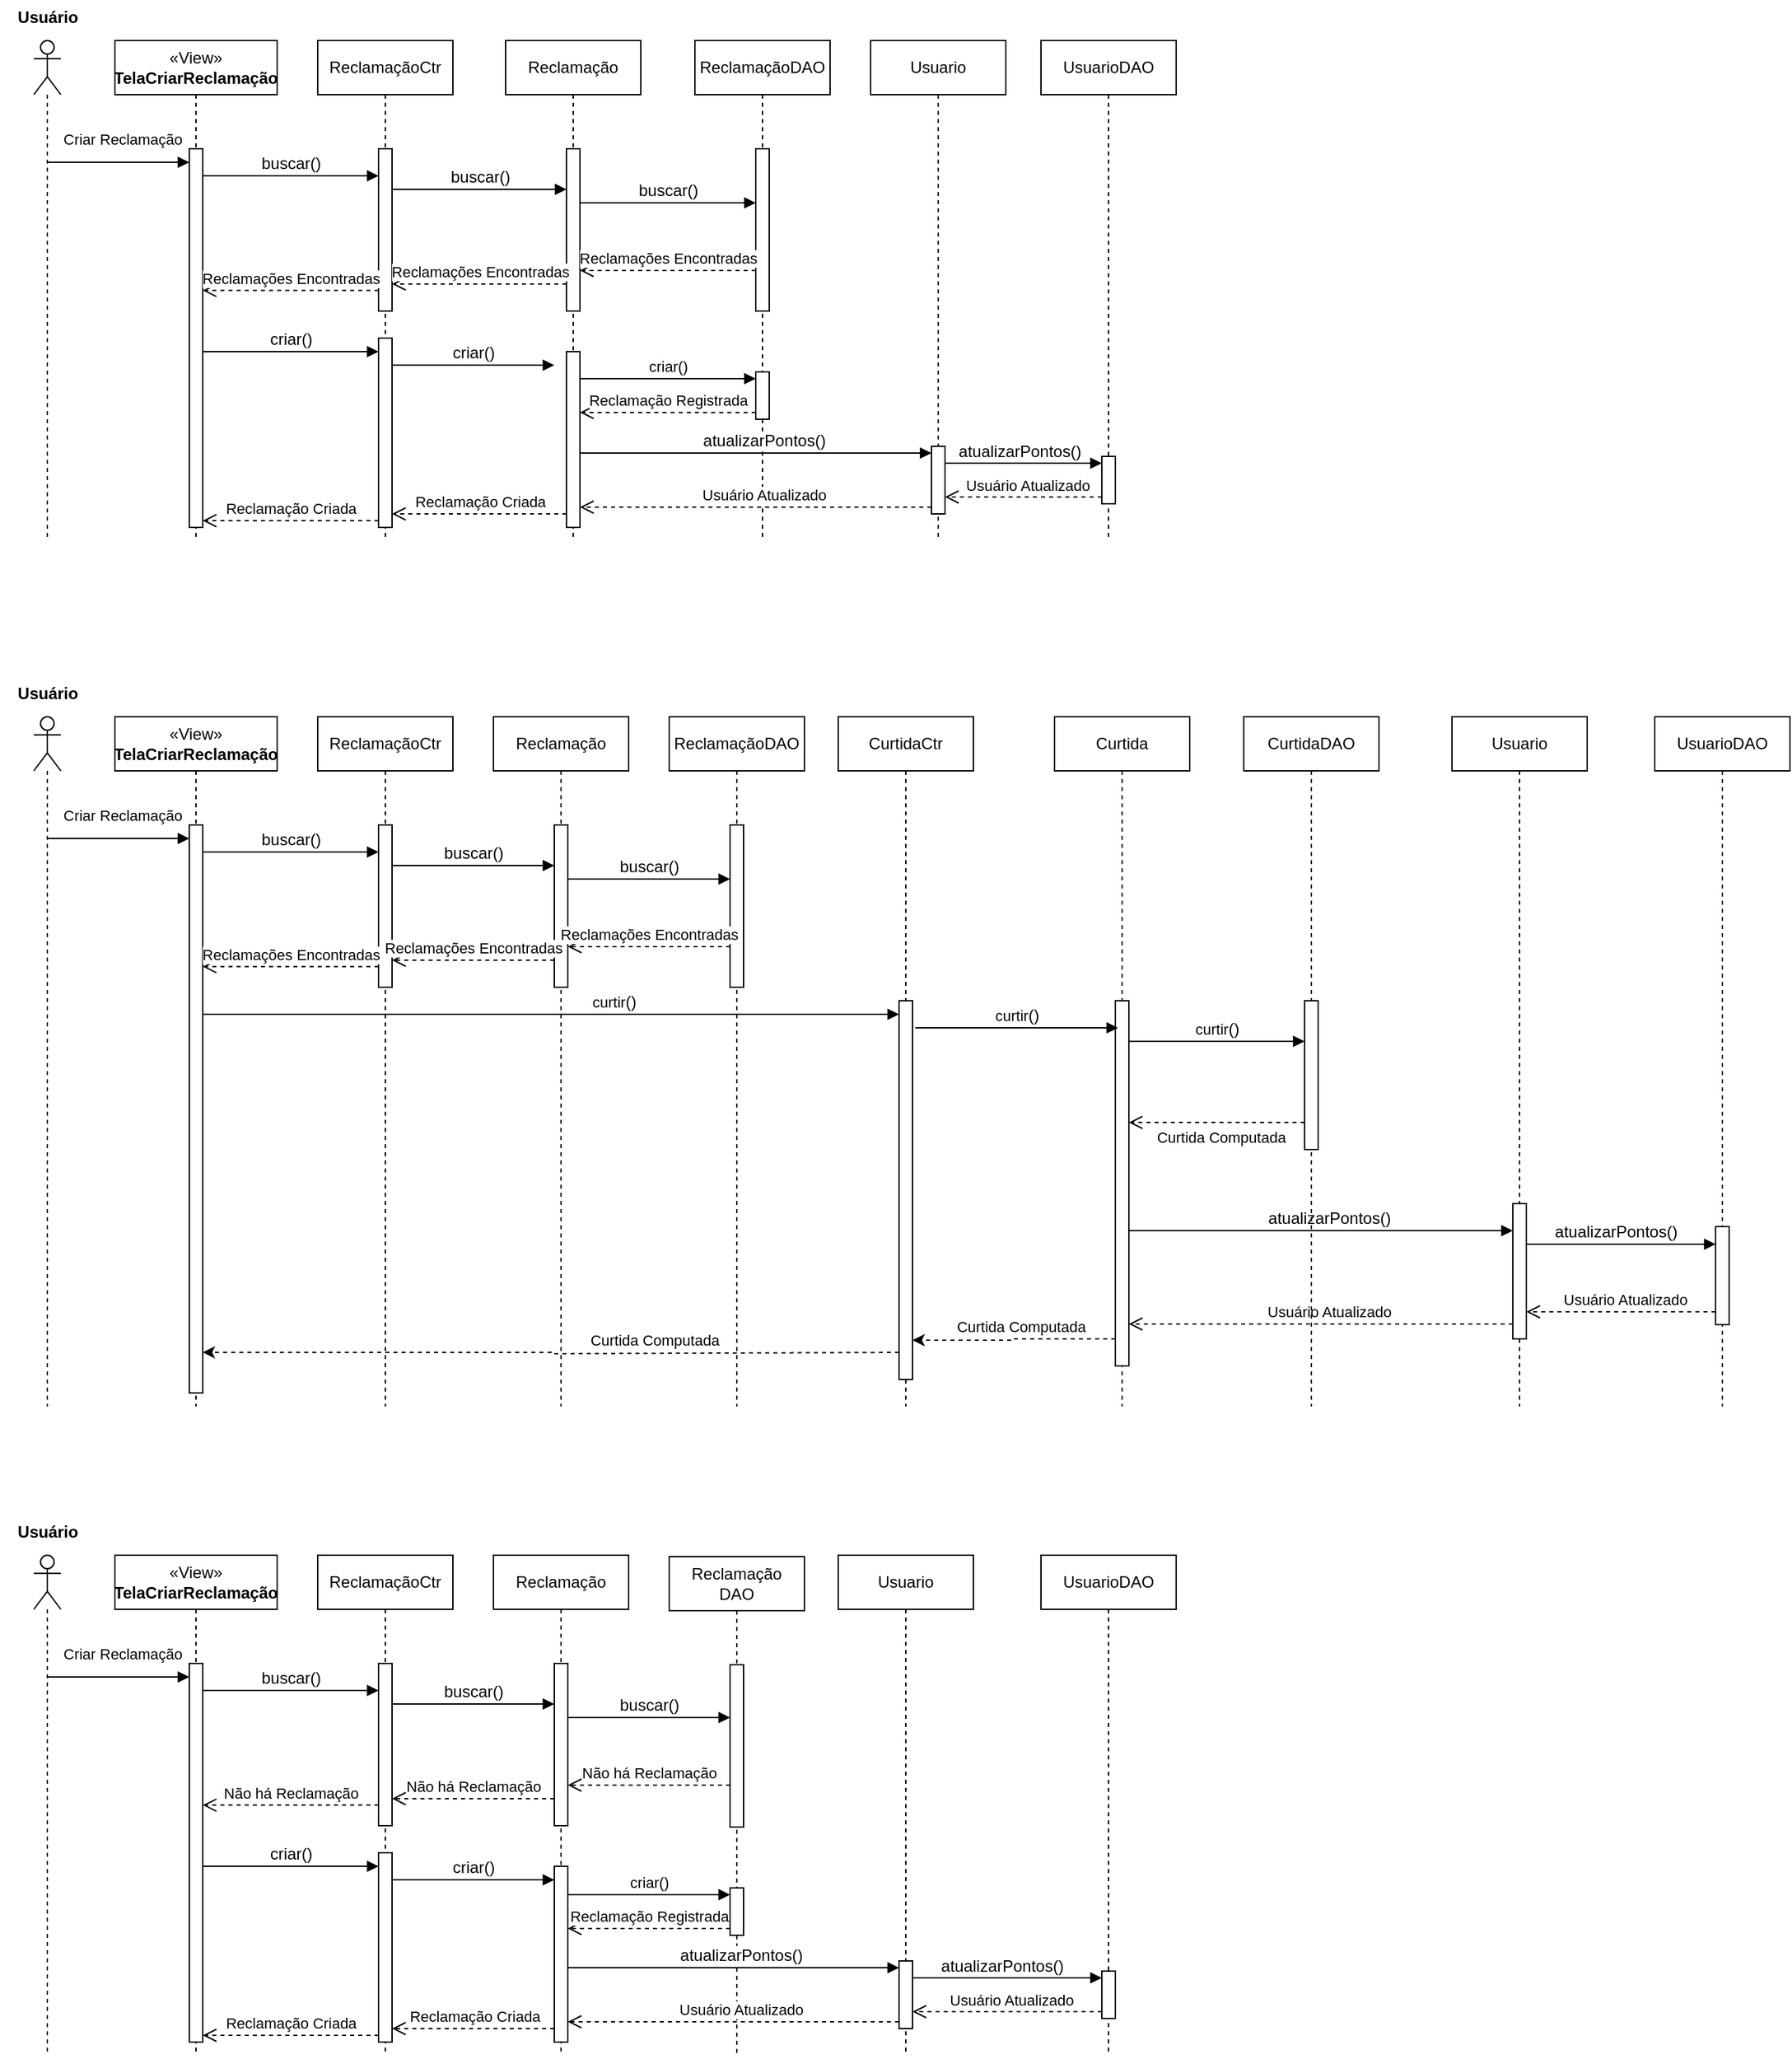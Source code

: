 <mxfile version="24.7.17">
  <diagram name="Página-1" id="Nm1Fz7t73D1OGTeDfmak">
    <mxGraphModel dx="3404" dy="870" grid="1" gridSize="10" guides="1" tooltips="1" connect="1" arrows="1" fold="1" page="1" pageScale="1" pageWidth="827" pageHeight="1169" math="0" shadow="0">
      <root>
        <mxCell id="0" />
        <mxCell id="1" parent="0" />
        <mxCell id="8YJoVrMXhFkuWjcxH3iJ-1" value="" style="shape=umlLifeline;perimeter=lifelinePerimeter;whiteSpace=wrap;html=1;container=1;dropTarget=0;collapsible=0;recursiveResize=0;outlineConnect=0;portConstraint=eastwest;newEdgeStyle={&quot;curved&quot;:0,&quot;rounded&quot;:0};participant=umlActor;" parent="1" vertex="1">
          <mxGeometry x="-1629" y="200" width="20" height="370" as="geometry" />
        </mxCell>
        <mxCell id="8YJoVrMXhFkuWjcxH3iJ-2" value="«View»&lt;br&gt;&lt;b&gt;TelaCriarReclamação&lt;/b&gt;" style="shape=umlLifeline;perimeter=lifelinePerimeter;whiteSpace=wrap;html=1;container=1;dropTarget=0;collapsible=0;recursiveResize=0;outlineConnect=0;portConstraint=eastwest;newEdgeStyle={&quot;curved&quot;:0,&quot;rounded&quot;:0};" parent="1" vertex="1">
          <mxGeometry x="-1569" y="200" width="120" height="370" as="geometry" />
        </mxCell>
        <mxCell id="8YJoVrMXhFkuWjcxH3iJ-11" value="" style="html=1;points=[[0,0,0,0,5],[0,1,0,0,-5],[1,0,0,0,5],[1,1,0,0,-5]];perimeter=orthogonalPerimeter;outlineConnect=0;targetShapes=umlLifeline;portConstraint=eastwest;newEdgeStyle={&quot;curved&quot;:0,&quot;rounded&quot;:0};" parent="8YJoVrMXhFkuWjcxH3iJ-2" vertex="1">
          <mxGeometry x="55" y="80" width="10" height="280" as="geometry" />
        </mxCell>
        <mxCell id="8YJoVrMXhFkuWjcxH3iJ-3" value="&lt;span style=&quot;font-family: Helvetica; font-size: 12px; font-style: normal; font-variant-ligatures: normal; font-variant-caps: normal; font-weight: 400; letter-spacing: normal; orphans: 2; text-align: center; text-indent: 0px; text-transform: none; widows: 2; word-spacing: 0px; -webkit-text-stroke-width: 0px; white-space: nowrap; text-decoration-thickness: initial; text-decoration-style: initial; text-decoration-color: initial; float: none; display: inline !important;&quot;&gt;Reclamação&lt;/span&gt;" style="shape=umlLifeline;perimeter=lifelinePerimeter;whiteSpace=wrap;html=1;container=1;dropTarget=0;collapsible=0;recursiveResize=0;outlineConnect=0;portConstraint=eastwest;newEdgeStyle={&quot;curved&quot;:0,&quot;rounded&quot;:0};" parent="1" vertex="1">
          <mxGeometry x="-1280" y="200" width="100" height="370" as="geometry" />
        </mxCell>
        <mxCell id="8YJoVrMXhFkuWjcxH3iJ-17" value="" style="html=1;points=[[0,0,0,0,5],[0,1,0,0,-5],[1,0,0,0,5],[1,1,0,0,-5]];perimeter=orthogonalPerimeter;outlineConnect=0;targetShapes=umlLifeline;portConstraint=eastwest;newEdgeStyle={&quot;curved&quot;:0,&quot;rounded&quot;:0};" parent="8YJoVrMXhFkuWjcxH3iJ-3" vertex="1">
          <mxGeometry x="45" y="230" width="10" height="130" as="geometry" />
        </mxCell>
        <mxCell id="Itz8E9hRGJA2VsY3wR06-3" value="" style="html=1;points=[[0,0,0,0,5],[0,1,0,0,-5],[1,0,0,0,5],[1,1,0,0,-5]];perimeter=orthogonalPerimeter;outlineConnect=0;targetShapes=umlLifeline;portConstraint=eastwest;newEdgeStyle={&quot;curved&quot;:0,&quot;rounded&quot;:0};" parent="8YJoVrMXhFkuWjcxH3iJ-3" vertex="1">
          <mxGeometry x="45" y="80" width="10" height="120" as="geometry" />
        </mxCell>
        <mxCell id="8YJoVrMXhFkuWjcxH3iJ-4" value="Reclamação&lt;span style=&quot;background-color: initial;&quot;&gt;DAO&lt;/span&gt;" style="shape=umlLifeline;perimeter=lifelinePerimeter;whiteSpace=wrap;html=1;container=1;dropTarget=0;collapsible=0;recursiveResize=0;outlineConnect=0;portConstraint=eastwest;newEdgeStyle={&quot;curved&quot;:0,&quot;rounded&quot;:0};" parent="1" vertex="1">
          <mxGeometry x="-1140" y="200" width="100" height="370" as="geometry" />
        </mxCell>
        <mxCell id="8YJoVrMXhFkuWjcxH3iJ-21" value="" style="html=1;points=[[0,0,0,0,5],[0,1,0,0,-5],[1,0,0,0,5],[1,1,0,0,-5]];perimeter=orthogonalPerimeter;outlineConnect=0;targetShapes=umlLifeline;portConstraint=eastwest;newEdgeStyle={&quot;curved&quot;:0,&quot;rounded&quot;:0};" parent="8YJoVrMXhFkuWjcxH3iJ-4" vertex="1">
          <mxGeometry x="45" y="245" width="10" height="35" as="geometry" />
        </mxCell>
        <mxCell id="Itz8E9hRGJA2VsY3wR06-4" value="" style="html=1;points=[[0,0,0,0,5],[0,1,0,0,-5],[1,0,0,0,5],[1,1,0,0,-5]];perimeter=orthogonalPerimeter;outlineConnect=0;targetShapes=umlLifeline;portConstraint=eastwest;newEdgeStyle={&quot;curved&quot;:0,&quot;rounded&quot;:0};" parent="8YJoVrMXhFkuWjcxH3iJ-4" vertex="1">
          <mxGeometry x="45" y="80" width="10" height="120" as="geometry" />
        </mxCell>
        <mxCell id="8YJoVrMXhFkuWjcxH3iJ-5" value="&lt;span style=&quot;text-wrap: nowrap;&quot;&gt;ReclamaçãoCtr&lt;/span&gt;" style="shape=umlLifeline;perimeter=lifelinePerimeter;whiteSpace=wrap;html=1;container=1;dropTarget=0;collapsible=0;recursiveResize=0;outlineConnect=0;portConstraint=eastwest;newEdgeStyle={&quot;curved&quot;:0,&quot;rounded&quot;:0};" parent="1" vertex="1">
          <mxGeometry x="-1419" y="200" width="100" height="370" as="geometry" />
        </mxCell>
        <mxCell id="8YJoVrMXhFkuWjcxH3iJ-14" value="" style="html=1;points=[[0,0,0,0,5],[0,1,0,0,-5],[1,0,0,0,5],[1,1,0,0,-5]];perimeter=orthogonalPerimeter;outlineConnect=0;targetShapes=umlLifeline;portConstraint=eastwest;newEdgeStyle={&quot;curved&quot;:0,&quot;rounded&quot;:0};" parent="8YJoVrMXhFkuWjcxH3iJ-5" vertex="1">
          <mxGeometry x="45" y="220" width="10" height="140" as="geometry" />
        </mxCell>
        <mxCell id="MWtMTN-vaptqBk0fMwmd-2" value="" style="html=1;points=[[0,0,0,0,5],[0,1,0,0,-5],[1,0,0,0,5],[1,1,0,0,-5]];perimeter=orthogonalPerimeter;outlineConnect=0;targetShapes=umlLifeline;portConstraint=eastwest;newEdgeStyle={&quot;curved&quot;:0,&quot;rounded&quot;:0};" parent="8YJoVrMXhFkuWjcxH3iJ-5" vertex="1">
          <mxGeometry x="45" y="80" width="10" height="120" as="geometry" />
        </mxCell>
        <mxCell id="8YJoVrMXhFkuWjcxH3iJ-6" value="Criar Reclamação" style="endArrow=block;endFill=1;html=1;edgeStyle=orthogonalEdgeStyle;align=left;verticalAlign=top;rounded=0;entryX=-0.166;entryY=0.047;entryDx=0;entryDy=0;entryPerimeter=0;" parent="1" edge="1">
          <mxGeometry x="-0.808" y="30" relative="1" as="geometry">
            <mxPoint x="-1619.071" y="290" as="sourcePoint" />
            <mxPoint x="-1514" y="290" as="targetPoint" />
            <mxPoint as="offset" />
            <Array as="points">
              <mxPoint x="-1534" y="290" />
              <mxPoint x="-1534" y="290" />
            </Array>
          </mxGeometry>
        </mxCell>
        <mxCell id="8YJoVrMXhFkuWjcxH3iJ-8" value="&lt;span style=&quot;font-family: Helvetica; font-size: 12px; font-style: normal; font-variant-ligatures: normal; font-variant-caps: normal; font-weight: 400; letter-spacing: normal; orphans: 2; text-align: center; text-indent: 0px; text-transform: none; widows: 2; word-spacing: 0px; -webkit-text-stroke-width: 0px; white-space: nowrap; text-decoration-thickness: initial; text-decoration-style: initial; text-decoration-color: initial; float: none; display: inline !important;&quot;&gt;Usuario&lt;/span&gt;" style="shape=umlLifeline;perimeter=lifelinePerimeter;whiteSpace=wrap;html=1;container=1;dropTarget=0;collapsible=0;recursiveResize=0;outlineConnect=0;portConstraint=eastwest;newEdgeStyle={&quot;curved&quot;:0,&quot;rounded&quot;:0};" parent="1" vertex="1">
          <mxGeometry x="-1010" y="200" width="100" height="370" as="geometry" />
        </mxCell>
        <mxCell id="8YJoVrMXhFkuWjcxH3iJ-27" value="" style="html=1;points=[[0,0,0,0,5],[0,1,0,0,-5],[1,0,0,0,5],[1,1,0,0,-5]];perimeter=orthogonalPerimeter;outlineConnect=0;targetShapes=umlLifeline;portConstraint=eastwest;newEdgeStyle={&quot;curved&quot;:0,&quot;rounded&quot;:0};" parent="8YJoVrMXhFkuWjcxH3iJ-8" vertex="1">
          <mxGeometry x="45" y="300" width="10" height="50" as="geometry" />
        </mxCell>
        <mxCell id="8YJoVrMXhFkuWjcxH3iJ-9" value="&lt;span style=&quot;text-wrap: nowrap;&quot;&gt;Usuario&lt;/span&gt;DAO" style="shape=umlLifeline;perimeter=lifelinePerimeter;whiteSpace=wrap;html=1;container=1;dropTarget=0;collapsible=0;recursiveResize=0;outlineConnect=0;portConstraint=eastwest;newEdgeStyle={&quot;curved&quot;:0,&quot;rounded&quot;:0};" parent="1" vertex="1">
          <mxGeometry x="-884" y="200" width="100" height="370" as="geometry" />
        </mxCell>
        <mxCell id="8YJoVrMXhFkuWjcxH3iJ-30" value="" style="html=1;points=[[0,0,0,0,5],[0,1,0,0,-5],[1,0,0,0,5],[1,1,0,0,-5]];perimeter=orthogonalPerimeter;outlineConnect=0;targetShapes=umlLifeline;portConstraint=eastwest;newEdgeStyle={&quot;curved&quot;:0,&quot;rounded&quot;:0};" parent="8YJoVrMXhFkuWjcxH3iJ-9" vertex="1">
          <mxGeometry x="45" y="307.5" width="10" height="35" as="geometry" />
        </mxCell>
        <mxCell id="8YJoVrMXhFkuWjcxH3iJ-10" value="Usuário" style="text;align=center;fontStyle=1;verticalAlign=middle;spacingLeft=3;spacingRight=3;strokeColor=none;rotatable=0;points=[[0,0.5],[1,0.5]];portConstraint=eastwest;html=1;" parent="1" vertex="1">
          <mxGeometry x="-1654" y="170" width="70" height="26" as="geometry" />
        </mxCell>
        <mxCell id="8YJoVrMXhFkuWjcxH3iJ-18" value="&lt;span style=&quot;font-size: 12px; text-align: left;&quot;&gt;criar()&lt;/span&gt;" style="html=1;verticalAlign=bottom;endArrow=block;curved=0;rounded=0;" parent="1" edge="1">
          <mxGeometry relative="1" as="geometry">
            <mxPoint x="-1364" y="440" as="sourcePoint" />
            <mxPoint as="offset" />
            <mxPoint x="-1244" y="440" as="targetPoint" />
          </mxGeometry>
        </mxCell>
        <mxCell id="8YJoVrMXhFkuWjcxH3iJ-22" value="criar()" style="html=1;verticalAlign=bottom;endArrow=block;curved=0;rounded=0;entryX=0;entryY=0;entryDx=0;entryDy=5;" parent="1" source="8YJoVrMXhFkuWjcxH3iJ-17" target="8YJoVrMXhFkuWjcxH3iJ-21" edge="1">
          <mxGeometry relative="1" as="geometry">
            <mxPoint x="-1154" y="395" as="sourcePoint" />
          </mxGeometry>
        </mxCell>
        <mxCell id="8YJoVrMXhFkuWjcxH3iJ-23" value="Reclamação Registrada" style="html=1;verticalAlign=bottom;endArrow=open;dashed=1;endSize=8;curved=0;rounded=0;exitX=0;exitY=1;exitDx=0;exitDy=-5;" parent="1" source="8YJoVrMXhFkuWjcxH3iJ-21" target="8YJoVrMXhFkuWjcxH3iJ-17" edge="1">
          <mxGeometry relative="1" as="geometry">
            <mxPoint x="-1219" y="415" as="targetPoint" />
          </mxGeometry>
        </mxCell>
        <mxCell id="8YJoVrMXhFkuWjcxH3iJ-28" value="&lt;span style=&quot;font-size: 12px; text-align: left;&quot;&gt;atualizarPontos()&lt;/span&gt;" style="html=1;verticalAlign=bottom;endArrow=block;curved=0;rounded=0;entryX=0;entryY=0;entryDx=0;entryDy=5;entryPerimeter=0;" parent="1" source="8YJoVrMXhFkuWjcxH3iJ-17" target="8YJoVrMXhFkuWjcxH3iJ-27" edge="1">
          <mxGeometry x="0.042" relative="1" as="geometry">
            <mxPoint x="-1014" y="445" as="sourcePoint" />
            <mxPoint as="offset" />
            <mxPoint x="-1014" y="500" as="targetPoint" />
            <Array as="points" />
          </mxGeometry>
        </mxCell>
        <mxCell id="8YJoVrMXhFkuWjcxH3iJ-31" value="&lt;span style=&quot;font-size: 12px; text-align: left;&quot;&gt;atualizarPontos()&lt;/span&gt;" style="html=1;verticalAlign=bottom;endArrow=block;curved=0;rounded=0;entryX=0;entryY=0;entryDx=0;entryDy=5;" parent="1" source="8YJoVrMXhFkuWjcxH3iJ-27" target="8YJoVrMXhFkuWjcxH3iJ-30" edge="1">
          <mxGeometry x="-0.06" relative="1" as="geometry">
            <mxPoint x="-868" y="465" as="sourcePoint" />
            <mxPoint as="offset" />
          </mxGeometry>
        </mxCell>
        <mxCell id="8YJoVrMXhFkuWjcxH3iJ-19" value="Reclamação Criada" style="html=1;verticalAlign=bottom;endArrow=open;dashed=1;endSize=8;curved=0;rounded=0;" parent="1" edge="1" source="8YJoVrMXhFkuWjcxH3iJ-17">
          <mxGeometry x="-0.005" relative="1" as="geometry">
            <mxPoint x="-1364" y="550" as="targetPoint" />
            <mxPoint as="offset" />
            <mxPoint x="-1244" y="550.0" as="sourcePoint" />
            <Array as="points">
              <mxPoint x="-1304" y="550" />
            </Array>
          </mxGeometry>
        </mxCell>
        <mxCell id="8YJoVrMXhFkuWjcxH3iJ-16" value="Reclamação Criada" style="html=1;verticalAlign=bottom;endArrow=open;dashed=1;endSize=8;curved=0;rounded=0;exitX=0;exitY=1;exitDx=0;exitDy=-5;entryX=1;entryY=1;entryDx=0;entryDy=-5;entryPerimeter=0;exitPerimeter=0;" parent="1" source="8YJoVrMXhFkuWjcxH3iJ-14" target="8YJoVrMXhFkuWjcxH3iJ-11" edge="1">
          <mxGeometry relative="1" as="geometry">
            <mxPoint x="-1504" y="550.0" as="targetPoint" />
            <mxPoint x="-1374" y="550.0" as="sourcePoint" />
          </mxGeometry>
        </mxCell>
        <mxCell id="Itz8E9hRGJA2VsY3wR06-1" value="Usuário Atualizado" style="html=1;verticalAlign=bottom;endArrow=open;dashed=1;endSize=8;curved=0;rounded=0;exitX=0;exitY=1;exitDx=0;exitDy=-5;exitPerimeter=0;" parent="1" source="8YJoVrMXhFkuWjcxH3iJ-27" target="8YJoVrMXhFkuWjcxH3iJ-17" edge="1">
          <mxGeometry x="-0.042" relative="1" as="geometry">
            <mxPoint x="-1229" y="545" as="targetPoint" />
            <mxPoint as="offset" />
            <mxPoint x="-989" y="545" as="sourcePoint" />
          </mxGeometry>
        </mxCell>
        <mxCell id="Itz8E9hRGJA2VsY3wR06-2" value="Usuário Atualizado" style="html=1;verticalAlign=bottom;endArrow=open;dashed=1;endSize=8;curved=0;rounded=0;exitX=0;exitY=1;exitDx=0;exitDy=-5;exitPerimeter=0;" parent="1" source="8YJoVrMXhFkuWjcxH3iJ-30" target="8YJoVrMXhFkuWjcxH3iJ-27" edge="1">
          <mxGeometry x="-0.042" relative="1" as="geometry">
            <mxPoint x="-1054" y="597" as="targetPoint" />
            <mxPoint as="offset" />
            <mxPoint x="-814" y="597" as="sourcePoint" />
          </mxGeometry>
        </mxCell>
        <mxCell id="Itz8E9hRGJA2VsY3wR06-7" value="&lt;span style=&quot;font-size: 12px; text-align: left;&quot;&gt;criar()&lt;/span&gt;" style="html=1;verticalAlign=bottom;endArrow=block;curved=0;rounded=0;" parent="1" target="8YJoVrMXhFkuWjcxH3iJ-14" edge="1">
          <mxGeometry relative="1" as="geometry">
            <mxPoint x="-1504" y="430" as="sourcePoint" />
            <mxPoint as="offset" />
            <mxPoint x="-1384" y="430" as="targetPoint" />
          </mxGeometry>
        </mxCell>
        <mxCell id="Itz8E9hRGJA2VsY3wR06-8" value="&lt;span style=&quot;font-size: 12px; text-align: left;&quot;&gt;buscar()&lt;/span&gt;" style="html=1;verticalAlign=bottom;endArrow=block;curved=0;rounded=0;" parent="1" target="MWtMTN-vaptqBk0fMwmd-2" edge="1">
          <mxGeometry relative="1" as="geometry">
            <mxPoint x="-1504" y="300" as="sourcePoint" />
            <mxPoint as="offset" />
            <mxPoint x="-1384" y="300" as="targetPoint" />
          </mxGeometry>
        </mxCell>
        <mxCell id="Itz8E9hRGJA2VsY3wR06-10" value="&lt;span style=&quot;font-size: 12px; text-align: left;&quot;&gt;buscar()&lt;/span&gt;" style="html=1;verticalAlign=bottom;endArrow=block;curved=0;rounded=0;" parent="1" edge="1" target="Itz8E9hRGJA2VsY3wR06-3">
          <mxGeometry relative="1" as="geometry">
            <mxPoint x="-1364" y="310" as="sourcePoint" />
            <mxPoint as="offset" />
            <mxPoint x="-1244" y="310" as="targetPoint" />
          </mxGeometry>
        </mxCell>
        <mxCell id="Itz8E9hRGJA2VsY3wR06-11" value="&lt;span style=&quot;font-size: 12px; text-align: left;&quot;&gt;buscar()&lt;/span&gt;" style="html=1;verticalAlign=bottom;endArrow=block;curved=0;rounded=0;" parent="1" edge="1">
          <mxGeometry relative="1" as="geometry">
            <mxPoint x="-1225" y="320" as="sourcePoint" />
            <mxPoint as="offset" />
            <mxPoint x="-1095" y="320" as="targetPoint" />
          </mxGeometry>
        </mxCell>
        <mxCell id="Itz8E9hRGJA2VsY3wR06-12" value="Reclamações Encontradas" style="html=1;verticalAlign=bottom;endArrow=open;dashed=1;endSize=8;curved=0;rounded=0;" parent="1" edge="1">
          <mxGeometry relative="1" as="geometry">
            <mxPoint x="-1225" y="370" as="targetPoint" />
            <mxPoint x="-1095" y="370" as="sourcePoint" />
          </mxGeometry>
        </mxCell>
        <mxCell id="Itz8E9hRGJA2VsY3wR06-13" value="Reclamações Encontradas" style="html=1;verticalAlign=bottom;endArrow=open;dashed=1;endSize=8;curved=0;rounded=0;" parent="1" edge="1" source="Itz8E9hRGJA2VsY3wR06-3">
          <mxGeometry relative="1" as="geometry">
            <mxPoint x="-1364" y="380" as="targetPoint" />
            <mxPoint x="-1244" y="380" as="sourcePoint" />
          </mxGeometry>
        </mxCell>
        <mxCell id="Itz8E9hRGJA2VsY3wR06-14" value="Reclamações Encontradas" style="html=1;verticalAlign=bottom;endArrow=open;dashed=1;endSize=8;curved=0;rounded=0;" parent="1" target="8YJoVrMXhFkuWjcxH3iJ-11" edge="1">
          <mxGeometry relative="1" as="geometry">
            <mxPoint x="-1494" y="384.8" as="targetPoint" />
            <mxPoint x="-1374" y="384.8" as="sourcePoint" />
          </mxGeometry>
        </mxCell>
        <mxCell id="Itz8E9hRGJA2VsY3wR06-51" value="" style="shape=umlLifeline;perimeter=lifelinePerimeter;whiteSpace=wrap;html=1;container=1;dropTarget=0;collapsible=0;recursiveResize=0;outlineConnect=0;portConstraint=eastwest;newEdgeStyle={&quot;curved&quot;:0,&quot;rounded&quot;:0};participant=umlActor;" parent="1" vertex="1">
          <mxGeometry x="-1629" y="1320" width="20" height="370" as="geometry" />
        </mxCell>
        <mxCell id="Itz8E9hRGJA2VsY3wR06-52" value="«View»&lt;br&gt;&lt;b&gt;TelaCriarReclamação&lt;/b&gt;" style="shape=umlLifeline;perimeter=lifelinePerimeter;whiteSpace=wrap;html=1;container=1;dropTarget=0;collapsible=0;recursiveResize=0;outlineConnect=0;portConstraint=eastwest;newEdgeStyle={&quot;curved&quot;:0,&quot;rounded&quot;:0};" parent="1" vertex="1">
          <mxGeometry x="-1569" y="1320" width="120" height="370" as="geometry" />
        </mxCell>
        <mxCell id="Itz8E9hRGJA2VsY3wR06-53" value="" style="html=1;points=[[0,0,0,0,5],[0,1,0,0,-5],[1,0,0,0,5],[1,1,0,0,-5]];perimeter=orthogonalPerimeter;outlineConnect=0;targetShapes=umlLifeline;portConstraint=eastwest;newEdgeStyle={&quot;curved&quot;:0,&quot;rounded&quot;:0};" parent="Itz8E9hRGJA2VsY3wR06-52" vertex="1">
          <mxGeometry x="55" y="80" width="10" height="280" as="geometry" />
        </mxCell>
        <mxCell id="Itz8E9hRGJA2VsY3wR06-54" value="&lt;span style=&quot;font-family: Helvetica; font-size: 12px; font-style: normal; font-variant-ligatures: normal; font-variant-caps: normal; font-weight: 400; letter-spacing: normal; orphans: 2; text-align: center; text-indent: 0px; text-transform: none; widows: 2; word-spacing: 0px; -webkit-text-stroke-width: 0px; white-space: nowrap; text-decoration-thickness: initial; text-decoration-style: initial; text-decoration-color: initial; float: none; display: inline !important;&quot;&gt;Reclamação&lt;/span&gt;" style="shape=umlLifeline;perimeter=lifelinePerimeter;whiteSpace=wrap;html=1;container=1;dropTarget=0;collapsible=0;recursiveResize=0;outlineConnect=0;portConstraint=eastwest;newEdgeStyle={&quot;curved&quot;:0,&quot;rounded&quot;:0};" parent="1" vertex="1">
          <mxGeometry x="-1289" y="1320" width="100" height="370" as="geometry" />
        </mxCell>
        <mxCell id="Itz8E9hRGJA2VsY3wR06-55" value="" style="html=1;points=[[0,0,0,0,5],[0,1,0,0,-5],[1,0,0,0,5],[1,1,0,0,-5]];perimeter=orthogonalPerimeter;outlineConnect=0;targetShapes=umlLifeline;portConstraint=eastwest;newEdgeStyle={&quot;curved&quot;:0,&quot;rounded&quot;:0};" parent="Itz8E9hRGJA2VsY3wR06-54" vertex="1">
          <mxGeometry x="45" y="230" width="10" height="130" as="geometry" />
        </mxCell>
        <mxCell id="Itz8E9hRGJA2VsY3wR06-56" value="" style="html=1;points=[[0,0,0,0,5],[0,1,0,0,-5],[1,0,0,0,5],[1,1,0,0,-5]];perimeter=orthogonalPerimeter;outlineConnect=0;targetShapes=umlLifeline;portConstraint=eastwest;newEdgeStyle={&quot;curved&quot;:0,&quot;rounded&quot;:0};" parent="Itz8E9hRGJA2VsY3wR06-54" vertex="1">
          <mxGeometry x="45" y="80" width="10" height="120" as="geometry" />
        </mxCell>
        <mxCell id="Itz8E9hRGJA2VsY3wR06-57" value="Reclamação&lt;div&gt;DAO&lt;/div&gt;" style="shape=umlLifeline;perimeter=lifelinePerimeter;whiteSpace=wrap;html=1;container=1;dropTarget=0;collapsible=0;recursiveResize=0;outlineConnect=0;portConstraint=eastwest;newEdgeStyle={&quot;curved&quot;:0,&quot;rounded&quot;:0};" parent="1" vertex="1">
          <mxGeometry x="-1159" y="1321" width="100" height="370" as="geometry" />
        </mxCell>
        <mxCell id="Itz8E9hRGJA2VsY3wR06-58" value="" style="html=1;points=[[0,0,0,0,5],[0,1,0,0,-5],[1,0,0,0,5],[1,1,0,0,-5]];perimeter=orthogonalPerimeter;outlineConnect=0;targetShapes=umlLifeline;portConstraint=eastwest;newEdgeStyle={&quot;curved&quot;:0,&quot;rounded&quot;:0};" parent="Itz8E9hRGJA2VsY3wR06-57" vertex="1">
          <mxGeometry x="45" y="245" width="10" height="35" as="geometry" />
        </mxCell>
        <mxCell id="Itz8E9hRGJA2VsY3wR06-59" value="" style="html=1;points=[[0,0,0,0,5],[0,1,0,0,-5],[1,0,0,0,5],[1,1,0,0,-5]];perimeter=orthogonalPerimeter;outlineConnect=0;targetShapes=umlLifeline;portConstraint=eastwest;newEdgeStyle={&quot;curved&quot;:0,&quot;rounded&quot;:0};" parent="Itz8E9hRGJA2VsY3wR06-57" vertex="1">
          <mxGeometry x="45" y="80" width="10" height="120" as="geometry" />
        </mxCell>
        <mxCell id="Itz8E9hRGJA2VsY3wR06-60" value="&lt;span style=&quot;text-wrap: nowrap;&quot;&gt;ReclamaçãoCtr&lt;/span&gt;" style="shape=umlLifeline;perimeter=lifelinePerimeter;whiteSpace=wrap;html=1;container=1;dropTarget=0;collapsible=0;recursiveResize=0;outlineConnect=0;portConstraint=eastwest;newEdgeStyle={&quot;curved&quot;:0,&quot;rounded&quot;:0};" parent="1" vertex="1">
          <mxGeometry x="-1419" y="1320" width="100" height="370" as="geometry" />
        </mxCell>
        <mxCell id="Itz8E9hRGJA2VsY3wR06-61" value="" style="html=1;points=[[0,0,0,0,5],[0,1,0,0,-5],[1,0,0,0,5],[1,1,0,0,-5]];perimeter=orthogonalPerimeter;outlineConnect=0;targetShapes=umlLifeline;portConstraint=eastwest;newEdgeStyle={&quot;curved&quot;:0,&quot;rounded&quot;:0};" parent="Itz8E9hRGJA2VsY3wR06-60" vertex="1">
          <mxGeometry x="45" y="220" width="10" height="140" as="geometry" />
        </mxCell>
        <mxCell id="Itz8E9hRGJA2VsY3wR06-62" value="" style="html=1;points=[[0,0,0,0,5],[0,1,0,0,-5],[1,0,0,0,5],[1,1,0,0,-5]];perimeter=orthogonalPerimeter;outlineConnect=0;targetShapes=umlLifeline;portConstraint=eastwest;newEdgeStyle={&quot;curved&quot;:0,&quot;rounded&quot;:0};" parent="Itz8E9hRGJA2VsY3wR06-60" vertex="1">
          <mxGeometry x="45" y="80" width="10" height="120" as="geometry" />
        </mxCell>
        <mxCell id="Itz8E9hRGJA2VsY3wR06-63" value="Criar Reclamação" style="endArrow=block;endFill=1;html=1;edgeStyle=orthogonalEdgeStyle;align=left;verticalAlign=top;rounded=0;entryX=-0.166;entryY=0.047;entryDx=0;entryDy=0;entryPerimeter=0;" parent="1" edge="1">
          <mxGeometry x="-0.808" y="30" relative="1" as="geometry">
            <mxPoint x="-1619.071" y="1410" as="sourcePoint" />
            <mxPoint x="-1514" y="1410" as="targetPoint" />
            <mxPoint as="offset" />
            <Array as="points">
              <mxPoint x="-1534" y="1410" />
              <mxPoint x="-1534" y="1410" />
            </Array>
          </mxGeometry>
        </mxCell>
        <mxCell id="Itz8E9hRGJA2VsY3wR06-64" value="&lt;span style=&quot;font-family: Helvetica; font-size: 12px; font-style: normal; font-variant-ligatures: normal; font-variant-caps: normal; font-weight: 400; letter-spacing: normal; orphans: 2; text-align: center; text-indent: 0px; text-transform: none; widows: 2; word-spacing: 0px; -webkit-text-stroke-width: 0px; white-space: nowrap; text-decoration-thickness: initial; text-decoration-style: initial; text-decoration-color: initial; float: none; display: inline !important;&quot;&gt;Usuario&lt;/span&gt;" style="shape=umlLifeline;perimeter=lifelinePerimeter;whiteSpace=wrap;html=1;container=1;dropTarget=0;collapsible=0;recursiveResize=0;outlineConnect=0;portConstraint=eastwest;newEdgeStyle={&quot;curved&quot;:0,&quot;rounded&quot;:0};" parent="1" vertex="1">
          <mxGeometry x="-1034" y="1320" width="100" height="370" as="geometry" />
        </mxCell>
        <mxCell id="Itz8E9hRGJA2VsY3wR06-65" value="" style="html=1;points=[[0,0,0,0,5],[0,1,0,0,-5],[1,0,0,0,5],[1,1,0,0,-5]];perimeter=orthogonalPerimeter;outlineConnect=0;targetShapes=umlLifeline;portConstraint=eastwest;newEdgeStyle={&quot;curved&quot;:0,&quot;rounded&quot;:0};" parent="Itz8E9hRGJA2VsY3wR06-64" vertex="1">
          <mxGeometry x="45" y="300" width="10" height="50" as="geometry" />
        </mxCell>
        <mxCell id="Itz8E9hRGJA2VsY3wR06-66" value="&lt;span style=&quot;text-wrap: nowrap;&quot;&gt;Usuario&lt;/span&gt;DAO" style="shape=umlLifeline;perimeter=lifelinePerimeter;whiteSpace=wrap;html=1;container=1;dropTarget=0;collapsible=0;recursiveResize=0;outlineConnect=0;portConstraint=eastwest;newEdgeStyle={&quot;curved&quot;:0,&quot;rounded&quot;:0};" parent="1" vertex="1">
          <mxGeometry x="-884" y="1320" width="100" height="370" as="geometry" />
        </mxCell>
        <mxCell id="Itz8E9hRGJA2VsY3wR06-67" value="" style="html=1;points=[[0,0,0,0,5],[0,1,0,0,-5],[1,0,0,0,5],[1,1,0,0,-5]];perimeter=orthogonalPerimeter;outlineConnect=0;targetShapes=umlLifeline;portConstraint=eastwest;newEdgeStyle={&quot;curved&quot;:0,&quot;rounded&quot;:0};" parent="Itz8E9hRGJA2VsY3wR06-66" vertex="1">
          <mxGeometry x="45" y="307.5" width="10" height="35" as="geometry" />
        </mxCell>
        <mxCell id="Itz8E9hRGJA2VsY3wR06-68" value="Usuário" style="text;align=center;fontStyle=1;verticalAlign=middle;spacingLeft=3;spacingRight=3;strokeColor=none;rotatable=0;points=[[0,0.5],[1,0.5]];portConstraint=eastwest;html=1;" parent="1" vertex="1">
          <mxGeometry x="-1654" y="1290" width="70" height="26" as="geometry" />
        </mxCell>
        <mxCell id="Itz8E9hRGJA2VsY3wR06-69" value="&lt;span style=&quot;font-size: 12px; text-align: left;&quot;&gt;criar()&lt;/span&gt;" style="html=1;verticalAlign=bottom;endArrow=block;curved=0;rounded=0;" parent="1" edge="1">
          <mxGeometry relative="1" as="geometry">
            <mxPoint x="-1364" y="1560" as="sourcePoint" />
            <mxPoint as="offset" />
            <mxPoint x="-1244" y="1560" as="targetPoint" />
          </mxGeometry>
        </mxCell>
        <mxCell id="Itz8E9hRGJA2VsY3wR06-70" value="criar()" style="html=1;verticalAlign=bottom;endArrow=block;curved=0;rounded=0;entryX=0;entryY=0;entryDx=0;entryDy=5;" parent="1" source="Itz8E9hRGJA2VsY3wR06-55" target="Itz8E9hRGJA2VsY3wR06-58" edge="1">
          <mxGeometry relative="1" as="geometry">
            <mxPoint x="-1154" y="1515" as="sourcePoint" />
          </mxGeometry>
        </mxCell>
        <mxCell id="Itz8E9hRGJA2VsY3wR06-71" value="Reclamação Registrada" style="html=1;verticalAlign=bottom;endArrow=open;dashed=1;endSize=8;curved=0;rounded=0;exitX=0;exitY=1;exitDx=0;exitDy=-5;" parent="1" source="Itz8E9hRGJA2VsY3wR06-58" target="Itz8E9hRGJA2VsY3wR06-55" edge="1">
          <mxGeometry relative="1" as="geometry">
            <mxPoint x="-1219" y="1535" as="targetPoint" />
          </mxGeometry>
        </mxCell>
        <mxCell id="Itz8E9hRGJA2VsY3wR06-72" value="&lt;span style=&quot;font-size: 12px; text-align: left;&quot;&gt;atualizarPontos()&lt;/span&gt;" style="html=1;verticalAlign=bottom;endArrow=block;curved=0;rounded=0;entryX=0;entryY=0;entryDx=0;entryDy=5;entryPerimeter=0;" parent="1" source="Itz8E9hRGJA2VsY3wR06-55" target="Itz8E9hRGJA2VsY3wR06-65" edge="1">
          <mxGeometry x="0.042" relative="1" as="geometry">
            <mxPoint x="-1014" y="1565" as="sourcePoint" />
            <mxPoint as="offset" />
            <mxPoint x="-1014" y="1620" as="targetPoint" />
            <Array as="points" />
          </mxGeometry>
        </mxCell>
        <mxCell id="Itz8E9hRGJA2VsY3wR06-73" value="&lt;span style=&quot;font-size: 12px; text-align: left;&quot;&gt;atualizarPontos()&lt;/span&gt;" style="html=1;verticalAlign=bottom;endArrow=block;curved=0;rounded=0;entryX=0;entryY=0;entryDx=0;entryDy=5;" parent="1" source="Itz8E9hRGJA2VsY3wR06-65" target="Itz8E9hRGJA2VsY3wR06-67" edge="1">
          <mxGeometry x="-0.055" relative="1" as="geometry">
            <mxPoint x="-868" y="1585" as="sourcePoint" />
            <mxPoint as="offset" />
          </mxGeometry>
        </mxCell>
        <mxCell id="Itz8E9hRGJA2VsY3wR06-74" value="Reclamação Criada" style="html=1;verticalAlign=bottom;endArrow=open;dashed=1;endSize=8;curved=0;rounded=0;exitX=0;exitY=1;exitDx=0;exitDy=-5;" parent="1" edge="1">
          <mxGeometry x="-0.005" relative="1" as="geometry">
            <mxPoint x="-1364" y="1670" as="targetPoint" />
            <mxPoint as="offset" />
            <mxPoint x="-1244" y="1670.0" as="sourcePoint" />
            <Array as="points">
              <mxPoint x="-1304" y="1670" />
            </Array>
          </mxGeometry>
        </mxCell>
        <mxCell id="Itz8E9hRGJA2VsY3wR06-75" value="Reclamação Criada" style="html=1;verticalAlign=bottom;endArrow=open;dashed=1;endSize=8;curved=0;rounded=0;exitX=0;exitY=1;exitDx=0;exitDy=-5;entryX=1;entryY=1;entryDx=0;entryDy=-5;entryPerimeter=0;exitPerimeter=0;" parent="1" source="Itz8E9hRGJA2VsY3wR06-61" target="Itz8E9hRGJA2VsY3wR06-53" edge="1">
          <mxGeometry relative="1" as="geometry">
            <mxPoint x="-1504" y="1670" as="targetPoint" />
            <mxPoint x="-1374" y="1670" as="sourcePoint" />
          </mxGeometry>
        </mxCell>
        <mxCell id="Itz8E9hRGJA2VsY3wR06-76" value="Usuário Atualizado" style="html=1;verticalAlign=bottom;endArrow=open;dashed=1;endSize=8;curved=0;rounded=0;exitX=0;exitY=1;exitDx=0;exitDy=-5;exitPerimeter=0;" parent="1" source="Itz8E9hRGJA2VsY3wR06-65" target="Itz8E9hRGJA2VsY3wR06-55" edge="1">
          <mxGeometry x="-0.042" relative="1" as="geometry">
            <mxPoint x="-1229" y="1665" as="targetPoint" />
            <mxPoint as="offset" />
            <mxPoint x="-989" y="1665" as="sourcePoint" />
          </mxGeometry>
        </mxCell>
        <mxCell id="Itz8E9hRGJA2VsY3wR06-77" value="Usuário Atualizado" style="html=1;verticalAlign=bottom;endArrow=open;dashed=1;endSize=8;curved=0;rounded=0;exitX=0;exitY=1;exitDx=0;exitDy=-5;exitPerimeter=0;" parent="1" source="Itz8E9hRGJA2VsY3wR06-67" target="Itz8E9hRGJA2VsY3wR06-65" edge="1">
          <mxGeometry x="-0.042" relative="1" as="geometry">
            <mxPoint x="-1054" y="1717" as="targetPoint" />
            <mxPoint as="offset" />
            <mxPoint x="-814" y="1717" as="sourcePoint" />
          </mxGeometry>
        </mxCell>
        <mxCell id="Itz8E9hRGJA2VsY3wR06-78" value="&lt;span style=&quot;font-size: 12px; text-align: left;&quot;&gt;criar()&lt;/span&gt;" style="html=1;verticalAlign=bottom;endArrow=block;curved=0;rounded=0;" parent="1" target="Itz8E9hRGJA2VsY3wR06-61" edge="1">
          <mxGeometry relative="1" as="geometry">
            <mxPoint x="-1504" y="1550" as="sourcePoint" />
            <mxPoint as="offset" />
            <mxPoint x="-1384" y="1550" as="targetPoint" />
          </mxGeometry>
        </mxCell>
        <mxCell id="Itz8E9hRGJA2VsY3wR06-79" value="&lt;span style=&quot;font-size: 12px; text-align: left;&quot;&gt;buscar()&lt;/span&gt;" style="html=1;verticalAlign=bottom;endArrow=block;curved=0;rounded=0;" parent="1" target="Itz8E9hRGJA2VsY3wR06-62" edge="1">
          <mxGeometry relative="1" as="geometry">
            <mxPoint x="-1504" y="1420" as="sourcePoint" />
            <mxPoint as="offset" />
            <mxPoint x="-1384" y="1420" as="targetPoint" />
          </mxGeometry>
        </mxCell>
        <mxCell id="Itz8E9hRGJA2VsY3wR06-80" value="&lt;span style=&quot;font-size: 12px; text-align: left;&quot;&gt;buscar()&lt;/span&gt;" style="html=1;verticalAlign=bottom;endArrow=block;curved=0;rounded=0;" parent="1" edge="1">
          <mxGeometry relative="1" as="geometry">
            <mxPoint x="-1364" y="1430" as="sourcePoint" />
            <mxPoint as="offset" />
            <mxPoint x="-1244" y="1430" as="targetPoint" />
          </mxGeometry>
        </mxCell>
        <mxCell id="Itz8E9hRGJA2VsY3wR06-81" value="&lt;span style=&quot;font-size: 12px; text-align: left;&quot;&gt;buscar()&lt;/span&gt;" style="html=1;verticalAlign=bottom;endArrow=block;curved=0;rounded=0;" parent="1" edge="1">
          <mxGeometry relative="1" as="geometry">
            <mxPoint x="-1234" y="1440" as="sourcePoint" />
            <mxPoint as="offset" />
            <mxPoint x="-1114" y="1440" as="targetPoint" />
          </mxGeometry>
        </mxCell>
        <mxCell id="Itz8E9hRGJA2VsY3wR06-82" value="Não há Reclamação" style="html=1;verticalAlign=bottom;endArrow=open;dashed=1;endSize=8;curved=0;rounded=0;" parent="1" edge="1">
          <mxGeometry relative="1" as="geometry">
            <mxPoint x="-1234" y="1490" as="targetPoint" />
            <mxPoint x="-1114" y="1490" as="sourcePoint" />
            <mxPoint as="offset" />
          </mxGeometry>
        </mxCell>
        <mxCell id="Itz8E9hRGJA2VsY3wR06-83" value="Não há Reclamação" style="html=1;verticalAlign=bottom;endArrow=open;dashed=1;endSize=8;curved=0;rounded=0;" parent="1" edge="1">
          <mxGeometry relative="1" as="geometry">
            <mxPoint x="-1364" y="1500" as="targetPoint" />
            <mxPoint x="-1244" y="1500" as="sourcePoint" />
          </mxGeometry>
        </mxCell>
        <mxCell id="Itz8E9hRGJA2VsY3wR06-84" value="Não há Reclamação" style="html=1;verticalAlign=bottom;endArrow=open;dashed=1;endSize=8;curved=0;rounded=0;" parent="1" target="Itz8E9hRGJA2VsY3wR06-53" edge="1">
          <mxGeometry relative="1" as="geometry">
            <mxPoint x="-1494" y="1504.8" as="targetPoint" />
            <mxPoint x="-1374" y="1504.8" as="sourcePoint" />
          </mxGeometry>
        </mxCell>
        <mxCell id="P6x3jyLfoVuhS7O4_xyp-36" value="" style="shape=umlLifeline;perimeter=lifelinePerimeter;whiteSpace=wrap;html=1;container=1;dropTarget=0;collapsible=0;recursiveResize=0;outlineConnect=0;portConstraint=eastwest;newEdgeStyle={&quot;curved&quot;:0,&quot;rounded&quot;:0};participant=umlActor;" parent="1" vertex="1">
          <mxGeometry x="-1629" y="700" width="20" height="510" as="geometry" />
        </mxCell>
        <mxCell id="P6x3jyLfoVuhS7O4_xyp-37" value="«View»&lt;br&gt;&lt;b&gt;TelaCriarReclamação&lt;/b&gt;" style="shape=umlLifeline;perimeter=lifelinePerimeter;whiteSpace=wrap;html=1;container=1;dropTarget=0;collapsible=0;recursiveResize=0;outlineConnect=0;portConstraint=eastwest;newEdgeStyle={&quot;curved&quot;:0,&quot;rounded&quot;:0};" parent="1" vertex="1">
          <mxGeometry x="-1569" y="700" width="120" height="510" as="geometry" />
        </mxCell>
        <mxCell id="P6x3jyLfoVuhS7O4_xyp-38" value="" style="html=1;points=[[0,0,0,0,5],[0,1,0,0,-5],[1,0,0,0,5],[1,1,0,0,-5]];perimeter=orthogonalPerimeter;outlineConnect=0;targetShapes=umlLifeline;portConstraint=eastwest;newEdgeStyle={&quot;curved&quot;:0,&quot;rounded&quot;:0};" parent="P6x3jyLfoVuhS7O4_xyp-37" vertex="1">
          <mxGeometry x="55" y="80" width="10" height="420" as="geometry" />
        </mxCell>
        <mxCell id="P6x3jyLfoVuhS7O4_xyp-39" value="&lt;span style=&quot;font-family: Helvetica; font-size: 12px; font-style: normal; font-variant-ligatures: normal; font-variant-caps: normal; font-weight: 400; letter-spacing: normal; orphans: 2; text-align: center; text-indent: 0px; text-transform: none; widows: 2; word-spacing: 0px; -webkit-text-stroke-width: 0px; white-space: nowrap; text-decoration-thickness: initial; text-decoration-style: initial; text-decoration-color: initial; float: none; display: inline !important;&quot;&gt;Reclamação&lt;/span&gt;" style="shape=umlLifeline;perimeter=lifelinePerimeter;whiteSpace=wrap;html=1;container=1;dropTarget=0;collapsible=0;recursiveResize=0;outlineConnect=0;portConstraint=eastwest;newEdgeStyle={&quot;curved&quot;:0,&quot;rounded&quot;:0};" parent="1" vertex="1">
          <mxGeometry x="-1289" y="700" width="100" height="510" as="geometry" />
        </mxCell>
        <mxCell id="P6x3jyLfoVuhS7O4_xyp-41" value="" style="html=1;points=[[0,0,0,0,5],[0,1,0,0,-5],[1,0,0,0,5],[1,1,0,0,-5]];perimeter=orthogonalPerimeter;outlineConnect=0;targetShapes=umlLifeline;portConstraint=eastwest;newEdgeStyle={&quot;curved&quot;:0,&quot;rounded&quot;:0};" parent="P6x3jyLfoVuhS7O4_xyp-39" vertex="1">
          <mxGeometry x="45" y="80" width="10" height="120" as="geometry" />
        </mxCell>
        <mxCell id="P6x3jyLfoVuhS7O4_xyp-42" value="ReclamaçãoDAO" style="shape=umlLifeline;perimeter=lifelinePerimeter;whiteSpace=wrap;html=1;container=1;dropTarget=0;collapsible=0;recursiveResize=0;outlineConnect=0;portConstraint=eastwest;newEdgeStyle={&quot;curved&quot;:0,&quot;rounded&quot;:0};" parent="1" vertex="1">
          <mxGeometry x="-1159" y="700" width="100" height="510" as="geometry" />
        </mxCell>
        <mxCell id="P6x3jyLfoVuhS7O4_xyp-44" value="" style="html=1;points=[[0,0,0,0,5],[0,1,0,0,-5],[1,0,0,0,5],[1,1,0,0,-5]];perimeter=orthogonalPerimeter;outlineConnect=0;targetShapes=umlLifeline;portConstraint=eastwest;newEdgeStyle={&quot;curved&quot;:0,&quot;rounded&quot;:0};" parent="P6x3jyLfoVuhS7O4_xyp-42" vertex="1">
          <mxGeometry x="45" y="80" width="10" height="120" as="geometry" />
        </mxCell>
        <mxCell id="P6x3jyLfoVuhS7O4_xyp-45" value="&lt;span style=&quot;text-wrap: nowrap;&quot;&gt;ReclamaçãoCtr&lt;/span&gt;" style="shape=umlLifeline;perimeter=lifelinePerimeter;whiteSpace=wrap;html=1;container=1;dropTarget=0;collapsible=0;recursiveResize=0;outlineConnect=0;portConstraint=eastwest;newEdgeStyle={&quot;curved&quot;:0,&quot;rounded&quot;:0};" parent="1" vertex="1">
          <mxGeometry x="-1419" y="700" width="100" height="510" as="geometry" />
        </mxCell>
        <mxCell id="P6x3jyLfoVuhS7O4_xyp-47" value="" style="html=1;points=[[0,0,0,0,5],[0,1,0,0,-5],[1,0,0,0,5],[1,1,0,0,-5]];perimeter=orthogonalPerimeter;outlineConnect=0;targetShapes=umlLifeline;portConstraint=eastwest;newEdgeStyle={&quot;curved&quot;:0,&quot;rounded&quot;:0};" parent="P6x3jyLfoVuhS7O4_xyp-45" vertex="1">
          <mxGeometry x="45" y="80" width="10" height="120" as="geometry" />
        </mxCell>
        <mxCell id="P6x3jyLfoVuhS7O4_xyp-48" value="Criar Reclamação" style="endArrow=block;endFill=1;html=1;edgeStyle=orthogonalEdgeStyle;align=left;verticalAlign=top;rounded=0;entryX=-0.166;entryY=0.047;entryDx=0;entryDy=0;entryPerimeter=0;" parent="1" edge="1">
          <mxGeometry x="-0.808" y="30" relative="1" as="geometry">
            <mxPoint x="-1619.071" y="790" as="sourcePoint" />
            <mxPoint x="-1514" y="790" as="targetPoint" />
            <mxPoint as="offset" />
            <Array as="points">
              <mxPoint x="-1534" y="790" />
              <mxPoint x="-1534" y="790" />
            </Array>
          </mxGeometry>
        </mxCell>
        <mxCell id="P6x3jyLfoVuhS7O4_xyp-49" value="&lt;span style=&quot;font-family: Helvetica; font-size: 12px; font-style: normal; font-variant-ligatures: normal; font-variant-caps: normal; font-weight: 400; letter-spacing: normal; orphans: 2; text-align: center; text-indent: 0px; text-transform: none; widows: 2; word-spacing: 0px; -webkit-text-stroke-width: 0px; white-space: nowrap; text-decoration-thickness: initial; text-decoration-style: initial; text-decoration-color: initial; float: none; display: inline !important;&quot;&gt;Usuario&lt;/span&gt;" style="shape=umlLifeline;perimeter=lifelinePerimeter;whiteSpace=wrap;html=1;container=1;dropTarget=0;collapsible=0;recursiveResize=0;outlineConnect=0;portConstraint=eastwest;newEdgeStyle={&quot;curved&quot;:0,&quot;rounded&quot;:0};" parent="1" vertex="1">
          <mxGeometry x="-580" y="700" width="100" height="510" as="geometry" />
        </mxCell>
        <mxCell id="P6x3jyLfoVuhS7O4_xyp-50" value="" style="html=1;points=[[0,0,0,0,5],[0,1,0,0,-5],[1,0,0,0,5],[1,1,0,0,-5]];perimeter=orthogonalPerimeter;outlineConnect=0;targetShapes=umlLifeline;portConstraint=eastwest;newEdgeStyle={&quot;curved&quot;:0,&quot;rounded&quot;:0};" parent="P6x3jyLfoVuhS7O4_xyp-49" vertex="1">
          <mxGeometry x="45" y="360" width="10" height="100" as="geometry" />
        </mxCell>
        <mxCell id="P6x3jyLfoVuhS7O4_xyp-51" value="&lt;span style=&quot;text-wrap: nowrap;&quot;&gt;Usuario&lt;/span&gt;DAO" style="shape=umlLifeline;perimeter=lifelinePerimeter;whiteSpace=wrap;html=1;container=1;dropTarget=0;collapsible=0;recursiveResize=0;outlineConnect=0;portConstraint=eastwest;newEdgeStyle={&quot;curved&quot;:0,&quot;rounded&quot;:0};" parent="1" vertex="1">
          <mxGeometry x="-430" y="700" width="100" height="510" as="geometry" />
        </mxCell>
        <mxCell id="P6x3jyLfoVuhS7O4_xyp-52" value="" style="html=1;points=[[0,0,0,0,5],[0,1,0,0,-5],[1,0,0,0,5],[1,1,0,0,-5]];perimeter=orthogonalPerimeter;outlineConnect=0;targetShapes=umlLifeline;portConstraint=eastwest;newEdgeStyle={&quot;curved&quot;:0,&quot;rounded&quot;:0};" parent="P6x3jyLfoVuhS7O4_xyp-51" vertex="1">
          <mxGeometry x="45" y="377" width="10" height="72.5" as="geometry" />
        </mxCell>
        <mxCell id="P6x3jyLfoVuhS7O4_xyp-53" value="Usuário" style="text;align=center;fontStyle=1;verticalAlign=middle;spacingLeft=3;spacingRight=3;strokeColor=none;rotatable=0;points=[[0,0.5],[1,0.5]];portConstraint=eastwest;html=1;" parent="1" vertex="1">
          <mxGeometry x="-1654" y="670" width="70" height="26" as="geometry" />
        </mxCell>
        <mxCell id="P6x3jyLfoVuhS7O4_xyp-57" value="&lt;span style=&quot;font-size: 12px; text-align: left;&quot;&gt;atualizarPontos()&lt;/span&gt;" style="html=1;verticalAlign=bottom;endArrow=block;curved=0;rounded=0;entryX=0;entryY=0;entryDx=0;entryDy=5;entryPerimeter=0;" parent="1" edge="1">
          <mxGeometry x="0.042" relative="1" as="geometry">
            <mxPoint x="-819" y="1080" as="sourcePoint" />
            <mxPoint as="offset" />
            <mxPoint x="-535" y="1080" as="targetPoint" />
            <Array as="points" />
          </mxGeometry>
        </mxCell>
        <mxCell id="P6x3jyLfoVuhS7O4_xyp-58" value="&lt;span style=&quot;font-size: 12px; text-align: left;&quot;&gt;atualizarPontos()&lt;/span&gt;" style="html=1;verticalAlign=bottom;endArrow=block;curved=0;rounded=0;entryX=0;entryY=0;entryDx=0;entryDy=5;" parent="1" edge="1">
          <mxGeometry x="-0.06" relative="1" as="geometry">
            <mxPoint x="-525" y="1090" as="sourcePoint" />
            <mxPoint as="offset" />
            <mxPoint x="-385" y="1090" as="targetPoint" />
          </mxGeometry>
        </mxCell>
        <mxCell id="P6x3jyLfoVuhS7O4_xyp-61" value="Usuário Atualizado" style="html=1;verticalAlign=bottom;endArrow=open;dashed=1;endSize=8;curved=0;rounded=0;exitX=0;exitY=1;exitDx=0;exitDy=-5;exitPerimeter=0;" parent="1" edge="1">
          <mxGeometry x="-0.042" relative="1" as="geometry">
            <mxPoint x="-819" y="1149" as="targetPoint" />
            <mxPoint as="offset" />
            <mxPoint x="-535" y="1149" as="sourcePoint" />
          </mxGeometry>
        </mxCell>
        <mxCell id="P6x3jyLfoVuhS7O4_xyp-62" value="Usuário Atualizado" style="html=1;verticalAlign=bottom;endArrow=open;dashed=1;endSize=8;curved=0;rounded=0;exitX=0;exitY=1;exitDx=0;exitDy=-5;exitPerimeter=0;" parent="1" edge="1">
          <mxGeometry x="-0.042" relative="1" as="geometry">
            <mxPoint x="-525" y="1140" as="targetPoint" />
            <mxPoint as="offset" />
            <mxPoint x="-385" y="1140" as="sourcePoint" />
          </mxGeometry>
        </mxCell>
        <mxCell id="P6x3jyLfoVuhS7O4_xyp-64" value="&lt;span style=&quot;font-size: 12px; text-align: left;&quot;&gt;buscar()&lt;/span&gt;" style="html=1;verticalAlign=bottom;endArrow=block;curved=0;rounded=0;" parent="1" target="P6x3jyLfoVuhS7O4_xyp-47" edge="1">
          <mxGeometry relative="1" as="geometry">
            <mxPoint x="-1504" y="800" as="sourcePoint" />
            <mxPoint as="offset" />
            <mxPoint x="-1384" y="800" as="targetPoint" />
          </mxGeometry>
        </mxCell>
        <mxCell id="P6x3jyLfoVuhS7O4_xyp-65" value="&lt;span style=&quot;font-size: 12px; text-align: left;&quot;&gt;buscar()&lt;/span&gt;" style="html=1;verticalAlign=bottom;endArrow=block;curved=0;rounded=0;" parent="1" edge="1">
          <mxGeometry relative="1" as="geometry">
            <mxPoint x="-1364" y="810" as="sourcePoint" />
            <mxPoint as="offset" />
            <mxPoint x="-1244" y="810" as="targetPoint" />
          </mxGeometry>
        </mxCell>
        <mxCell id="P6x3jyLfoVuhS7O4_xyp-66" value="&lt;span style=&quot;font-size: 12px; text-align: left;&quot;&gt;buscar()&lt;/span&gt;" style="html=1;verticalAlign=bottom;endArrow=block;curved=0;rounded=0;" parent="1" edge="1">
          <mxGeometry relative="1" as="geometry">
            <mxPoint x="-1234" y="820" as="sourcePoint" />
            <mxPoint as="offset" />
            <mxPoint x="-1114" y="820" as="targetPoint" />
          </mxGeometry>
        </mxCell>
        <mxCell id="P6x3jyLfoVuhS7O4_xyp-67" value="Reclamações Encontradas" style="html=1;verticalAlign=bottom;endArrow=open;dashed=1;endSize=8;curved=0;rounded=0;" parent="1" edge="1">
          <mxGeometry relative="1" as="geometry">
            <mxPoint x="-1234" y="870" as="targetPoint" />
            <mxPoint x="-1114" y="870" as="sourcePoint" />
          </mxGeometry>
        </mxCell>
        <mxCell id="P6x3jyLfoVuhS7O4_xyp-68" value="Reclamações Encontradas" style="html=1;verticalAlign=bottom;endArrow=open;dashed=1;endSize=8;curved=0;rounded=0;" parent="1" edge="1">
          <mxGeometry relative="1" as="geometry">
            <mxPoint x="-1364" y="880" as="targetPoint" />
            <mxPoint x="-1244" y="880" as="sourcePoint" />
          </mxGeometry>
        </mxCell>
        <mxCell id="P6x3jyLfoVuhS7O4_xyp-69" value="Reclamações Encontradas" style="html=1;verticalAlign=bottom;endArrow=open;dashed=1;endSize=8;curved=0;rounded=0;" parent="1" target="P6x3jyLfoVuhS7O4_xyp-38" edge="1">
          <mxGeometry relative="1" as="geometry">
            <mxPoint x="-1494" y="884.8" as="targetPoint" />
            <mxPoint x="-1374" y="884.8" as="sourcePoint" />
          </mxGeometry>
        </mxCell>
        <mxCell id="P6x3jyLfoVuhS7O4_xyp-70" value="&lt;span style=&quot;font-family: Helvetica; font-size: 12px; font-style: normal; font-variant-ligatures: normal; font-variant-caps: normal; font-weight: 400; letter-spacing: normal; orphans: 2; text-align: center; text-indent: 0px; text-transform: none; widows: 2; word-spacing: 0px; -webkit-text-stroke-width: 0px; white-space: nowrap; text-decoration-thickness: initial; text-decoration-style: initial; text-decoration-color: initial; float: none; display: inline !important;&quot;&gt;Curtida&lt;/span&gt;" style="shape=umlLifeline;perimeter=lifelinePerimeter;whiteSpace=wrap;html=1;container=1;dropTarget=0;collapsible=0;recursiveResize=0;outlineConnect=0;portConstraint=eastwest;newEdgeStyle={&quot;curved&quot;:0,&quot;rounded&quot;:0};" parent="1" vertex="1">
          <mxGeometry x="-874" y="700" width="100" height="510" as="geometry" />
        </mxCell>
        <mxCell id="P6x3jyLfoVuhS7O4_xyp-71" value="" style="html=1;points=[[0,0,0,0,5],[0,1,0,0,-5],[1,0,0,0,5],[1,1,0,0,-5]];perimeter=orthogonalPerimeter;outlineConnect=0;targetShapes=umlLifeline;portConstraint=eastwest;newEdgeStyle={&quot;curved&quot;:0,&quot;rounded&quot;:0};" parent="P6x3jyLfoVuhS7O4_xyp-70" vertex="1">
          <mxGeometry x="45" y="210" width="10" height="270" as="geometry" />
        </mxCell>
        <mxCell id="P6x3jyLfoVuhS7O4_xyp-72" value="&lt;span style=&quot;text-wrap: nowrap;&quot;&gt;CurtidaCtr&lt;/span&gt;" style="shape=umlLifeline;perimeter=lifelinePerimeter;whiteSpace=wrap;html=1;container=1;dropTarget=0;collapsible=0;recursiveResize=0;outlineConnect=0;portConstraint=eastwest;newEdgeStyle={&quot;curved&quot;:0,&quot;rounded&quot;:0};" parent="1" vertex="1">
          <mxGeometry x="-1034" y="700" width="100" height="510" as="geometry" />
        </mxCell>
        <mxCell id="P6x3jyLfoVuhS7O4_xyp-73" value="" style="html=1;points=[[0,0,0,0,5],[0,1,0,0,-5],[1,0,0,0,5],[1,1,0,0,-5]];perimeter=orthogonalPerimeter;outlineConnect=0;targetShapes=umlLifeline;portConstraint=eastwest;newEdgeStyle={&quot;curved&quot;:0,&quot;rounded&quot;:0};" parent="P6x3jyLfoVuhS7O4_xyp-72" vertex="1">
          <mxGeometry x="45" y="210" width="10" height="280" as="geometry" />
        </mxCell>
        <mxCell id="P6x3jyLfoVuhS7O4_xyp-74" value="&lt;div style=&quot;text-align: left;&quot;&gt;curtir&lt;span style=&quot;font-size: 12px;&quot;&gt;()&lt;/span&gt;&lt;br&gt;&lt;/div&gt;" style="html=1;verticalAlign=bottom;endArrow=block;curved=0;rounded=0;" parent="1" edge="1">
          <mxGeometry x="0.003" relative="1" as="geometry">
            <mxPoint x="-977" y="930" as="sourcePoint" />
            <mxPoint as="offset" />
            <mxPoint x="-827" y="930" as="targetPoint" />
          </mxGeometry>
        </mxCell>
        <mxCell id="P6x3jyLfoVuhS7O4_xyp-76" value="&lt;span style=&quot;font-family: Helvetica; font-size: 12px; font-style: normal; font-variant-ligatures: normal; font-variant-caps: normal; font-weight: 400; letter-spacing: normal; orphans: 2; text-align: center; text-indent: 0px; text-transform: none; widows: 2; word-spacing: 0px; -webkit-text-stroke-width: 0px; white-space: nowrap; text-decoration-thickness: initial; text-decoration-style: initial; text-decoration-color: initial; float: none; display: inline !important;&quot;&gt;CurtidaDAO&lt;/span&gt;" style="shape=umlLifeline;perimeter=lifelinePerimeter;whiteSpace=wrap;html=1;container=1;dropTarget=0;collapsible=0;recursiveResize=0;outlineConnect=0;portConstraint=eastwest;newEdgeStyle={&quot;curved&quot;:0,&quot;rounded&quot;:0};" parent="1" vertex="1">
          <mxGeometry x="-734" y="700" width="100" height="510" as="geometry" />
        </mxCell>
        <mxCell id="P6x3jyLfoVuhS7O4_xyp-77" value="" style="html=1;points=[[0,0,0,0,5],[0,1,0,0,-5],[1,0,0,0,5],[1,1,0,0,-5]];perimeter=orthogonalPerimeter;outlineConnect=0;targetShapes=umlLifeline;portConstraint=eastwest;newEdgeStyle={&quot;curved&quot;:0,&quot;rounded&quot;:0};" parent="P6x3jyLfoVuhS7O4_xyp-76" vertex="1">
          <mxGeometry x="45" y="210" width="10" height="110" as="geometry" />
        </mxCell>
        <mxCell id="P6x3jyLfoVuhS7O4_xyp-78" value="&lt;div style=&quot;text-align: left;&quot;&gt;curtir&lt;span style=&quot;font-size: 12px;&quot;&gt;()&lt;/span&gt;&lt;br&gt;&lt;/div&gt;" style="html=1;verticalAlign=bottom;endArrow=block;curved=0;rounded=0;" parent="1" edge="1">
          <mxGeometry relative="1" as="geometry">
            <mxPoint x="-819" y="940" as="sourcePoint" />
            <mxPoint as="offset" />
            <mxPoint x="-689" y="940" as="targetPoint" />
          </mxGeometry>
        </mxCell>
        <mxCell id="P6x3jyLfoVuhS7O4_xyp-79" value="Curtida Computada" style="html=1;verticalAlign=bottom;endArrow=open;dashed=1;endSize=8;curved=0;rounded=0;" parent="1" edge="1">
          <mxGeometry x="-0.035" y="20" relative="1" as="geometry">
            <mxPoint x="-819" y="1000" as="targetPoint" />
            <mxPoint x="-689" y="1000" as="sourcePoint" />
            <mxPoint as="offset" />
          </mxGeometry>
        </mxCell>
        <mxCell id="P6x3jyLfoVuhS7O4_xyp-80" style="edgeStyle=orthogonalEdgeStyle;rounded=0;orthogonalLoop=1;jettySize=auto;html=1;curved=0;dashed=1;" parent="1" target="P6x3jyLfoVuhS7O4_xyp-73" edge="1">
          <mxGeometry relative="1" as="geometry">
            <mxPoint x="-829" y="1160.0" as="sourcePoint" />
            <mxPoint x="-980" y="1159.997" as="targetPoint" />
            <Array as="points">
              <mxPoint x="-904" y="1160" />
              <mxPoint x="-904" y="1161" />
            </Array>
          </mxGeometry>
        </mxCell>
        <mxCell id="P6x3jyLfoVuhS7O4_xyp-84" value="Curtida Computada" style="edgeLabel;html=1;align=center;verticalAlign=middle;resizable=0;points=[];" parent="P6x3jyLfoVuhS7O4_xyp-80" vertex="1" connectable="0">
          <mxGeometry x="0.352" relative="1" as="geometry">
            <mxPoint x="31" y="-10" as="offset" />
          </mxGeometry>
        </mxCell>
        <mxCell id="P6x3jyLfoVuhS7O4_xyp-82" style="edgeStyle=orthogonalEdgeStyle;rounded=0;orthogonalLoop=1;jettySize=auto;html=1;curved=0;dashed=1;" parent="1" edge="1">
          <mxGeometry relative="1" as="geometry">
            <mxPoint x="-989" y="1170.003" as="sourcePoint" />
            <mxPoint x="-1504" y="1170.0" as="targetPoint" />
            <Array as="points">
              <mxPoint x="-1246" y="1171" />
            </Array>
          </mxGeometry>
        </mxCell>
        <mxCell id="P6x3jyLfoVuhS7O4_xyp-85" value="Curtida Computada" style="edgeLabel;html=1;align=center;verticalAlign=middle;resizable=0;points=[];" parent="P6x3jyLfoVuhS7O4_xyp-82" vertex="1" connectable="0">
          <mxGeometry x="0.251" relative="1" as="geometry">
            <mxPoint x="141" y="-9" as="offset" />
          </mxGeometry>
        </mxCell>
        <mxCell id="P6x3jyLfoVuhS7O4_xyp-89" value="&lt;div style=&quot;text-align: left;&quot;&gt;curtir&lt;span style=&quot;font-size: 12px;&quot;&gt;()&lt;/span&gt;&lt;br&gt;&lt;/div&gt;" style="html=1;verticalAlign=bottom;endArrow=block;curved=0;rounded=0;" parent="1" edge="1">
          <mxGeometry x="0.181" relative="1" as="geometry">
            <mxPoint x="-1504" y="920" as="sourcePoint" />
            <mxPoint as="offset" />
            <mxPoint x="-989" y="920" as="targetPoint" />
          </mxGeometry>
        </mxCell>
      </root>
    </mxGraphModel>
  </diagram>
</mxfile>
